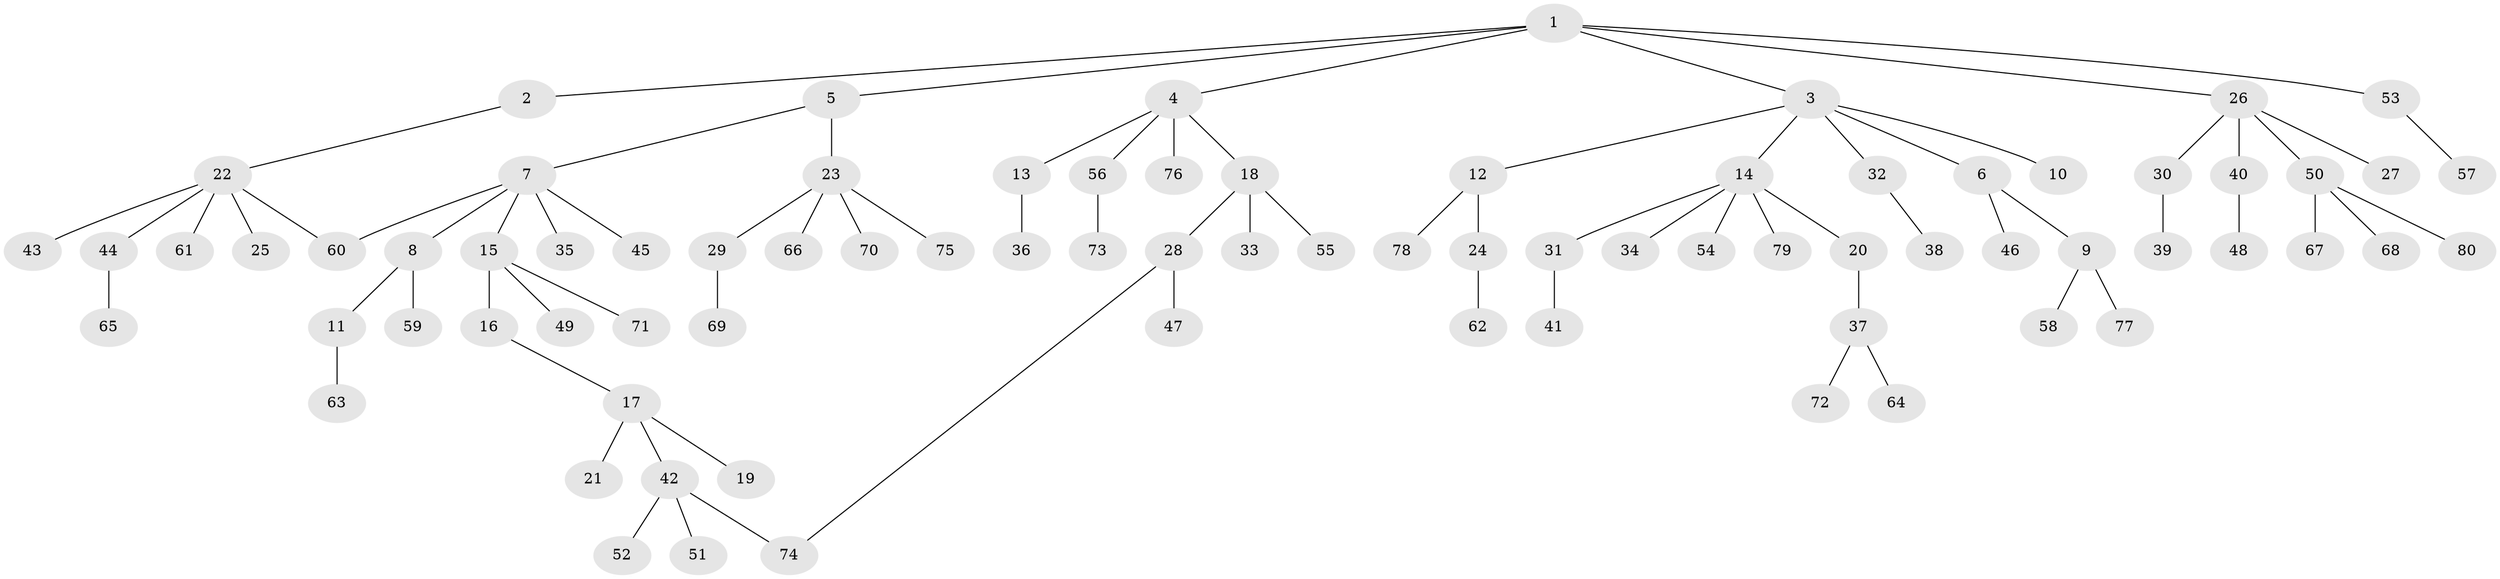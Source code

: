 // coarse degree distribution, {6: 0.03508771929824561, 2: 0.21052631578947367, 5: 0.05263157894736842, 4: 0.05263157894736842, 3: 0.14035087719298245, 1: 0.5087719298245614}
// Generated by graph-tools (version 1.1) at 2025/49/03/04/25 22:49:03]
// undirected, 80 vertices, 81 edges
graph export_dot {
  node [color=gray90,style=filled];
  1;
  2;
  3;
  4;
  5;
  6;
  7;
  8;
  9;
  10;
  11;
  12;
  13;
  14;
  15;
  16;
  17;
  18;
  19;
  20;
  21;
  22;
  23;
  24;
  25;
  26;
  27;
  28;
  29;
  30;
  31;
  32;
  33;
  34;
  35;
  36;
  37;
  38;
  39;
  40;
  41;
  42;
  43;
  44;
  45;
  46;
  47;
  48;
  49;
  50;
  51;
  52;
  53;
  54;
  55;
  56;
  57;
  58;
  59;
  60;
  61;
  62;
  63;
  64;
  65;
  66;
  67;
  68;
  69;
  70;
  71;
  72;
  73;
  74;
  75;
  76;
  77;
  78;
  79;
  80;
  1 -- 2;
  1 -- 3;
  1 -- 4;
  1 -- 5;
  1 -- 26;
  1 -- 53;
  2 -- 22;
  3 -- 6;
  3 -- 10;
  3 -- 12;
  3 -- 14;
  3 -- 32;
  4 -- 13;
  4 -- 18;
  4 -- 56;
  4 -- 76;
  5 -- 7;
  5 -- 23;
  6 -- 9;
  6 -- 46;
  7 -- 8;
  7 -- 15;
  7 -- 35;
  7 -- 45;
  7 -- 60;
  8 -- 11;
  8 -- 59;
  9 -- 58;
  9 -- 77;
  11 -- 63;
  12 -- 24;
  12 -- 78;
  13 -- 36;
  14 -- 20;
  14 -- 31;
  14 -- 34;
  14 -- 54;
  14 -- 79;
  15 -- 16;
  15 -- 49;
  15 -- 71;
  16 -- 17;
  17 -- 19;
  17 -- 21;
  17 -- 42;
  18 -- 28;
  18 -- 33;
  18 -- 55;
  20 -- 37;
  22 -- 25;
  22 -- 43;
  22 -- 44;
  22 -- 61;
  22 -- 60;
  23 -- 29;
  23 -- 66;
  23 -- 70;
  23 -- 75;
  24 -- 62;
  26 -- 27;
  26 -- 30;
  26 -- 40;
  26 -- 50;
  28 -- 47;
  28 -- 74;
  29 -- 69;
  30 -- 39;
  31 -- 41;
  32 -- 38;
  37 -- 64;
  37 -- 72;
  40 -- 48;
  42 -- 51;
  42 -- 52;
  42 -- 74;
  44 -- 65;
  50 -- 67;
  50 -- 68;
  50 -- 80;
  53 -- 57;
  56 -- 73;
}
